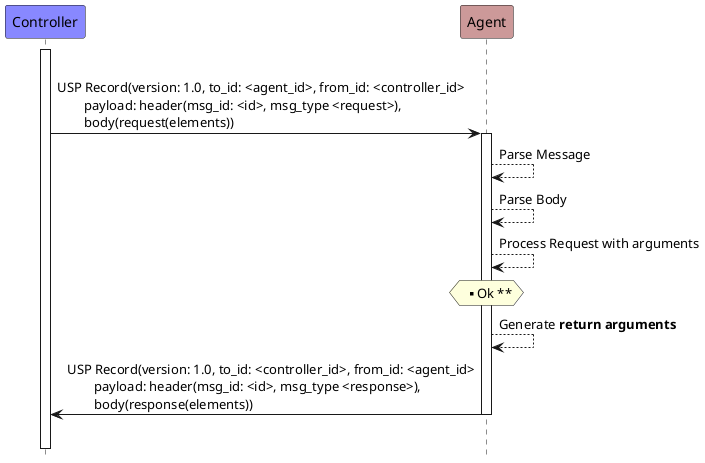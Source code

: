 @startuml
hide footbox

participant "Controller" as C #8888FF
participant "Agent" as A #cc9999

activate C
|||

C -> A: USP Record(version: 1.0, to_id: <agent_id>, from_id: <controller_id>\n\tpayload: header(msg_id: <id>, msg_type <request>),\n\tbody(request(elements))

activate A
A-->A: Parse Message
A-->A: Parse Body
A-->A: Process Request with arguments
hnote over A : ** Ok **
A-->A: Generate **return arguments**

A -> C: USP Record(version: 1.0, to_id: <controller_id>, from_id: <agent_id>\n\tpayload: header(msg_id: <id>, msg_type <response>),\n\tbody(response(elements))
deactivate A
|||
@enduml
